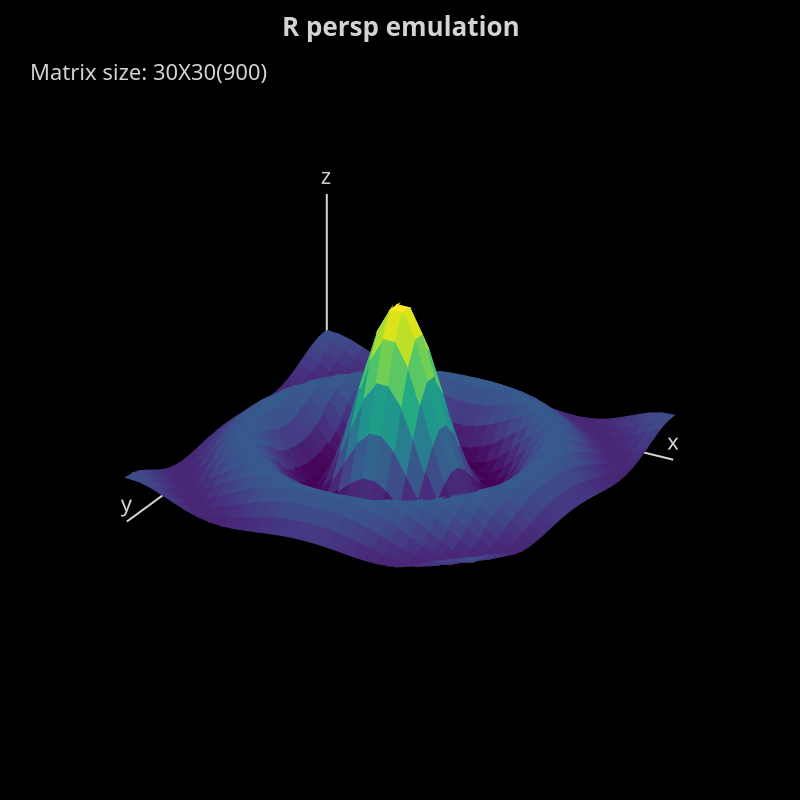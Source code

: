 {
  "$schema": "https://vega.github.io/schema/vega/v5.json",
  "width": 400,
  "height": 400,
  "background": "transparent",
  "title": {
    "text": "R persp emulation",
    "color": {"signal": "axis_color"},
    "dy": 25
  },
  "signals": [
    {"name": "x_sequence", "value": {"min": -1, "max": 1, "count": 30}},
    {"name": "y_sequence", "value": {"min": -1, "max": 1, "count": 30}},
    {
      "name": "scheme",
      "value": "viridis",
      "bind": {
        "input": "select",
        "options": [
          "viridis",
          "blueorange",
          "darkgold",
          "darkblue",
          "darkgreen",
          "darkmulti",
          "purplegreen",
          "spectral"
        ]
      }
    },
    {
      "name": "theme",
      "value": "dark",
      "bind": {"input": "select", "options": ["dark", "light"]}
    },
    {
      "name": "theta",
      "value": 30,
      "bind": {"input": "range", "min": -45, "max": 135, "step": 1},
      "on": [
        {"events": {"signal": "validAngle_HOR"}, "update": "validAngle_HOR"}
      ]
    },
    {
      "name": "phi",
      "value": 65,
      "bind": {"input": "range", "min": 0, "max": 180, "step": 1},
      "on": [
        {"events": {"signal": "validAngle_VER"}, "update": "validAngle_VER"}
      ]
    },
    {
      "name": "expand",
      "value": "0.5",
      "bind": {"input": "range", "min": 0, "max": 2, "step": 0.1}
    },
    {
      "name": "scale",
      "value": 1,
      "bind": {"input": "range", "min": 0, "max": 2, "step": 0.1},
      "on": [
        {
          "events": "view:mousewheel",
          "update": "max(0, min(2, scale + (event.wheelDelta > 0 ? 0.1 : -0.1)))"
        }
      ]
    },
    {"name": "axes", "value": true, "bind": {"input": "checkbox"}},
    {"name": "grid", "value": false, "bind": {"input": "checkbox"}},
    {
      "name": "grid_color",
      "value": "lightgrey",
      "bind": {"input": "select", "options": ["lightgrey", "darkgrey"]}
    },
    {"name": "axis_color", "update": "theme === 'dark' ? 'lightgrey':'black'"},
    {
      "name": "equation",
      "value": "10*sin(sqrt(x²+y²))/sqrt(x²+y²)",
      "bind": {
        "input": "select",
        "options": [
          "10*sin(sqrt(x²+y²))/sqrt(x²+y²)",
          "x*y³ - y*x³",
          "sqrt(x²+y²)",
          "tore",
          "sphere"
        ]
      }
    },
    {
      "name": "equation_id",
      "value": 1,
      "update": "equation === '10*sin(sqrt(x²+y²))/sqrt(x²+y²)' ? 1:(equation === 'x*y³ - y*x³' ? 2 : equation === 'sqrt(x²+y²)' ? 3 : equation === 'tore' ? 4: 5)"
    },
    {"name": "size", "init": "min(width,height)/2"},
    {
      "name": "is_dragging",
      "update": "false",
      "on": [
        {"events": "view:mousedown", "update": "true"},
        {
          "events": "view:mouseup, view:mousemove[event.buttons !== 1]",
          "update": "false"
        }
      ]
    },
    {
      "name": "angle_HOR",
      "on": [
        {
          "events": "view:mousemove[event.buttons === 1]",
          "update": "theta + ((event.movementX < 0) ^ (phi > 180) ? 5 : (event.movementX > 0) ^(phi > 180) ? -5 : 0)"
        }
      ]
    },
    {"name": "validAngle_HOR", "update": "max(min(angle_HOR,135),-45)"},
    {
      "name": "angle_VER",
      "on": [
        {
          "events": "view:mousemove[event.buttons === 1]",
          "update": "phi + (event.movementY < 0 ? 5 : event.movementY > 0 ? -5 : 0)"
        }
      ]
    },
    {"name": "validAngle_VER", "update": "max(min(angle_VER,180),0)"},
    {
      "name": "qrAngle_HOR",
      "init": "PI*(theta)/360",
      "on": [{"events": {"signal": "-theta"}, "update": "PI*(theta)/360"}]
    },
    {
      "name": "qrAngle_VER",
      "init": "PI*(phi)/360",
      "on": [{"events": {"signal": "phi"}, "update": "PI*(phi)/360"}]
    },
    {"name": "qrw0", "update": "cos(qrAngle_VER)"},
    {"name": "qrw1", "update": "cos(qrAngle_HOR)"},
    {"name": "qrx0", "update": "sin(qrAngle_VER)"},
    {"name": "qrz1", "update": "sin(qrAngle_HOR)"},
    {
      "name": "q",
      "update": "{x:qrx0*qrw1, y:-qrx0*qrz1, z:qrw0*qrz1, w: qrw0*qrw1}"
    },
    {"name": "q_1", "update": "{x:-q.x, y:-q.y, z: -q.z, w: q.w}"},
    {
      "name": "matrix_values",
      "init": "{}",
      "on": [
        {
          "events": "area:mouseover,line:mouseover",
          "update": "{'x':isNumber(datum.x) ? format(datum.x,'.2~f'):datum.x,'y':isNumber(datum.y) ? format(datum.y,'.2~f'):datum.y,'z':format(datum.value,'.2~f'), id:datum.id}"
        },
        {"events": "area:mouseout,line:mouseout", "update": "{}"}
      ]
    }
  ],
  "scales": [
    {
      "name": "scale_x",
      "type": "point",
      "domain": {"data": "z_matrix", "field": "x"},
      "range": [-1, 1]
    },
    {
      "name": "scale_y",
      "type": "point",
      "domain": {"data": "z_matrix", "field": "y"},
      "range": [-1, 1]
    },
    {
      "name": "scale_z",
      "type": "linear",
      "domain": {"data": "z_matrix", "field": "z"},
      "range": [{"signal": "-expand"}, {"signal": "expand"}]
    }
  ],
  "data": [
    {
      "name": "matrix",
      "values": [],
      "transform": [
        {
          "type": "sequence",
          "start": {"signal": "x_sequence.min"},
          "stop": {
            "signal": "x_sequence.max+(x_sequence.max-x_sequence.min)/(x_sequence.count-1)"
          },
          "step": {
            "signal": "(x_sequence.max-x_sequence.min)/(x_sequence.count-1)"
          },
          "as": "x"
        },
        {
          "type": "formula",
          "expr": "sequence(y_sequence.min,y_sequence.max + (y_sequence.max-y_sequence.min)/(y_sequence.count-1),(y_sequence.max-y_sequence.min)/(y_sequence.count-1))",
          "as": "y"
        },
        {"type": "flatten", "fields": ["y"]}
      ]
    },
    {
      "name": "z_matrix",
      "source": "matrix",
      "transform": [
        {
          "type": "formula",
          "expr": "equation_id === 1 ?10*sin(sqrt(pow(10*datum.x,2)+pow(10*datum.y,2)))/sqrt(pow(10*datum.x,2)+pow(10*datum.y,2)): equation_id === 2 ? datum.x*pow(datum.y,3)-datum.y*pow(datum.x,3): equation_id === 3 ? sqrt(pow(datum.x,2)+pow(datum.y,2)) : equation_id === 4 ? sqrt(0.08- pow(sqrt(pow(datum.x,2) + pow(datum.y,2)) - 0.7,2)): sqrt(1- (pow(datum.x,2)+pow(datum.y,2)))",
          "as": "z"
        }
      ]
    },
    {
      "name": "projections",
      "source": "z_matrix",
      "transform": [
        {
          "type": "collect",
          "sort": {"field": ["x", "y"], "order": ["ascending", "ascending"]}
        },
        {
          "type": "formula",
          "expr": "{x:scale('scale_x',datum.x),y:scale('scale_y',datum.y),z:scale('scale_z',isValid(datum.z) ? datum.z : 0)}",
          "as": "points"
        },
        {
          "type": "formula",
          "expr": "{x:q.w * datum.points.x + q.y*datum.points.z- q.z * datum.points.y, y:q.w * datum.points.y - q.x * datum.points.z  + q.z*datum.points.x, z:q.w * datum.points.z  + q.x*datum.points.y - q.y * datum.points.x, w: -q.x * datum.points.x - q.y * datum.points.y - q.z * datum.points.z}",
          "as": "q1"
        },
        {
          "type": "formula",
          "expr": "{x:datum.q1.w * q_1.x + datum.q1.x * q_1.w + datum.q1.y * q_1.z - datum.q1.z * q_1.y, y:datum.q1.w * q_1.y - datum.q1.x * q_1.z + datum.q1.y * q_1.w + datum.q1.z * q_1.x, z:datum.q1.w * q_1.z + datum.q1.x * q_1.y - datum.q1.y * q_1.x + datum.q1.z * q_1.w}",
          "as": "pq2"
        },
        {"type": "formula", "expr": "(datum.pq2.x)*scale*size/2", "as": "px"},
        {"type": "formula", "expr": "(datum.pq2.y)*scale*size/2", "as": "py"},
        {"type": "formula", "expr": "(datum.pq2.z)", "as": "pz"}
      ]
    },
    {
      "name": "axes",
      "values": [
        {
          "root": {"x": -1, "y": -1, "z": "-0.5"},
          "q1": {
            "x": -1.1267212479480677,
            "y": -0.48236350543356943,
            "z": -0.7635415249118548,
            "w": 0.4059914011201064
          },
          "pq2": {
            "x": -1.3289260487773493,
            "y": 0.07211258776408813,
            "z": -0.6919214778910889
          },
          "p_root": {"x": -132.89260487773493, "y": 7.211258776408814},
          "axis": [
            {"label": "x", "x": 1, "y": -1, "z": "-0.5", "isNumber": true},
            {"label": "y", "x": -1, "y": 1, "z": "-0.5", "isNumber": true},
            {"label": "z", "x": -1, "y": -1, "z": "0.5", "isNumber": true}
          ]
        }
      ],
      "transform": [
        {
          "type": "formula",
          "expr": "{x:range('scale_x')[0],y:range('scale_y')[0],z:scale('scale_z',domain('scale_z')[0])}",
          "as": "root"
        },
        {
          "type": "formula",
          "expr": "{x:q.w * datum.root.x + q.y*datum.root.z- q.z * datum.root.y, y:q.w * datum.root.y - q.x * datum.root.z  + q.z*datum.root.x, z:q.w * datum.root.z  + q.x*datum.root.y - q.y * datum.root.x, w: -q.x * datum.root.x - q.y * datum.root.y - q.z * datum.root.z}",
          "as": "q1"
        },
        {
          "type": "formula",
          "expr": "{x:datum.q1.w * q_1.x + datum.q1.x * q_1.w + datum.q1.y * q_1.z - datum.q1.z * q_1.y, y:datum.q1.w * q_1.y - datum.q1.x * q_1.z + datum.q1.y * q_1.w + datum.q1.z * q_1.x, z:datum.q1.w * q_1.z + datum.q1.x * q_1.y - datum.q1.y * q_1.x + datum.q1.z * q_1.w}",
          "as": "pq2"
        },
        {
          "type": "formula",
          "expr": "{x:(datum.pq2.x)*scale*size/2, y:(datum.pq2.y)*scale*size/2}",
          "as": "p_root"
        },
        {
          "type": "formula",
          "expr": "[{label:'x', x:range('scale_x')[1],y:range('scale_y')[0],z:scale('scale_z',domain('scale_z')[0]), 'isNumber':isNumber(domain('scale_x')[0])},{label:'y', x:range('scale_x')[0],y:range('scale_y')[1],z:scale('scale_z',domain('scale_z')[0]), 'isNumber':isNumber(domain('scale_y')[0])},{label:'z', x:range('scale_x')[0],y:range('scale_y')[0],z:scale('scale_z',domain('scale_z')[1]), 'isNumber':true}]",
          "as": "axis"
        },
        {"type": "flatten", "fields": ["axis"]},
        {
          "type": "formula",
          "expr": "{x:q.w * datum.axis.x + q.y*datum.axis.z- q.z * datum.axis.y, y:q.w * datum.axis.y - q.x * datum.axis.z  + q.z*datum.axis.x, z:q.w * datum.axis.z  + q.x*datum.axis.y - q.y * datum.axis.x, w: -q.x * datum.axis.x - q.y * datum.axis.y - q.z * datum.axis.z}",
          "as": "q1"
        },
        {
          "type": "formula",
          "expr": "{x:datum.q1.w * q_1.x + datum.q1.x * q_1.w + datum.q1.y * q_1.z - datum.q1.z * q_1.y, y:datum.q1.w * q_1.y - datum.q1.x * q_1.z + datum.q1.y * q_1.w + datum.q1.z * q_1.x, z:datum.q1.w * q_1.z + datum.q1.x * q_1.y - datum.q1.y * q_1.x + datum.q1.z * q_1.w}",
          "as": "pq2"
        },
        {
          "type": "formula",
          "expr": "{x:(datum.pq2.x)*scale*size/2, y:(datum.pq2.y)*scale*size/2}",
          "as": "p_axis"
        }
      ]
    },
    {
      "name": "areas",
      "values": [
        {
          "i": [
            1,
            2,
            3,
            4,
            5,
            6,
            7,
            8,
            9,
            10,
            11,
            12,
            13,
            14,
            15,
            16,
            17,
            18,
            19,
            20,
            21,
            22,
            23,
            24,
            25,
            26,
            27,
            28,
            29
          ],
          "j": [
            1,
            2,
            3,
            4,
            5,
            6,
            7,
            8,
            9,
            10,
            11,
            12,
            13,
            14,
            15,
            16,
            17,
            18,
            19,
            20,
            21,
            22,
            23,
            24,
            25,
            26,
            27,
            28,
            29
          ]
        }
      ],
      "transform": [
        {
          "type": "formula",
          "expr": "sequence(1,x_sequence.count,1)",
          "as": "i"
        },
        {
          "type": "formula",
          "expr": "sequence(1,y_sequence.count,1)",
          "as": "j"
        },
        {"type": "flatten", "fields": ["i"]},
        {"type": "flatten", "fields": ["j"]},
        {
          "type": "formula",
          "expr": "[((datum.i-1)*y_sequence.count+(datum.j-1)),((datum.i)*y_sequence.count+(datum.j-1)),((datum.i)*y_sequence.count+(datum.j)),((datum.i-1)*y_sequence.count+(datum.j))]",
          "as": "indice"
        },
        {
          "type": "formula",
          "expr": "[data('projections')[datum.indice[0]],data('projections')[datum.indice[1]],data('projections')[datum.indice[2]],data('projections')[datum.indice[3]],data('projections')[datum.indice[0]]]",
          "as": "item"
        },
        {
          "type": "formula",
          "expr": "(datum.item[0].pz + datum.item[1].pz + datum.item[2].pz + datum.item[3].pz)/4",
          "as": "avg_pz"
        },
        {"type": "window", "ops": ["row_number"], "as": ["id"]},
        {"type": "flatten", "fields": ["item"]},
        {
          "type": "project",
          "fields": [
            "id",
            "item.px",
            "item.py",
            "item.x",
            "item.y",
            "item.z",
            "avg_pz"
          ],
          "as": ["id", "px", "py", "x", "y", "z", "avg_pz"]
        }
      ]
    },
    {
      "name": "sorted_areas",
      "source": "areas",
      "transform": [
        {
          "type": "joinaggregate",
          "groupby": ["id"],
          "fields": ["z"],
          "ops": ["mean"],
          "as": ["value"]
        },
        {"type": "collect", "sort": {"field": "avg_pz"}}
      ]
    }
  ],
  "marks": [
    {
      "type": "rect",
      "encode": {
        "enter": {},
        "update": {
          "fill": {"signal": "theme === 'dark'?'black':'white'"},
          "cursor": [
            {"test": "is_dragging", "value": "grabbing"},
            {"value": "pointer"}
          ],
          "width": {"signal": "width"},
          "height": {"signal": "height"}
        }
      }
    },
    {
      "name": "axes_m",
      "type": "rule",
      "from": {"data": "axes"},
      "encode": {
        "enter": {"strokewidth": {"value": 1}},
        "update": {
          "stroke": {"signal": "axis_color"},
          "opacity": {"signal": "axes?1:0"},
          "x": {"field": "p_root.x", "offset": {"signal": "width/2"}},
          "y": {"field": "p_root.y", "offset": {"signal": "height/2"}},
          "x2": {"field": "p_axis.x", "offset": {"signal": "width/2"}},
          "y2": {"field": "p_axis.y", "offset": {"signal": "height/2"}}
        }
      }
    },
    {
      "type": "text",
      "from": {"data": "axes_m"},
      "encode": {
        "enter": {
          "text": {"field": "datum.axis.label"},
          "align": {"value": "center"}
        },
        "update": {
          "fill": {"signal": "axis_color"},
          "opacity": {"signal": "axes?1:0"},
          "xc": {"field": "x2"},
          "yc": {"field": "y2", "offset": -5},
          "tooltip": {
            "signal": "{'min':datum.datum.axis.isNumber?format(domain('scale_'+datum.datum.axis.label)[0],'.2~f'):domain('scale_'+datum.datum.axis.label)[0],'max':datum.datum.axis.isNumber?format(domain('scale_'+datum.datum.axis.label)[length(domain('scale_'+datum.datum.axis.label))-1],'.2~f'):domain('scale_'+datum.datum.axis.label)[length(domain('scale_'+datum.datum.axis.label))-1]}"
          }
        }
      }
    },
    {
      "type": "group",
      "from": {
        "facet": {"name": "area", "data": "sorted_areas", "groupby": ["id"]}
      },
      "data": [],
      "scales": [
        {
          "name": "color",
          "type": "linear",
          "domain": {"data": "sorted_areas", "field": "value"},
          "range": {"scheme": {"signal": "scheme"}}
        }
      ],
      "marks": [
        {
          "type": "area",
          "from": {"data": "area"},
          "encode": {
            "update": {
              "cursor": [
                {"test": "is_dragging", "value": "grabbing"},
                {"value": "pointer"}
              ],
              "fill": [
                {
                  "test": "grid || !isValid(datum.value)",
                  "value": "transparent"
                },
                {"field": "value", "scale": "color"}
              ],
              "x": {"field": "px", "offset": {"signal": "width/2"}},
              "y": {"field": "py", "offset": {"signal": "height/2"}},
              "y2": {"value": 0}
            }
          }
        },
        {
          "type": "line",
          "from": {"data": "area"},
          "encode": {
            "enter": {},
            "update": {
              "cursor": [
                {"test": "is_dragging", "value": "grabbing"},
                {"value": "pointer"}
              ],
              "strokeWidth": [{"test": "grid", "value": 0.3}, {"value": 1}],
              "stroke": [
                {"test": "grid", "signal": "grid_color"},
                {"field": "value", "scale": "color"}
              ],
              "x": {"field": "px", "offset": {"signal": "width/2"}},
              "y": {"field": "py", "offset": {"signal": "height/2"}},
              "y2": {"value": 0}
            }
          }
        }
      ]
    },
    {
      "type": "text",
      "encode": {
        "enter": {"align": {"value": "center"}},
        "update": {
          "fill": {"signal": "axis_color"},
          "xc": {"signal": "width/2"},
          "yc": {"signal": "height*0.9"},
          "text": {
            "signal": "'id: '+ matrix_values.id+', x: '+matrix_values.x+', y: '+matrix_values.y+', z: '+matrix_values.z"
          },
          "opacity": {"signal": "isValid(matrix_values.x)?1:0"}
        }
      }
    },
    {
      "type": "text",
      "encode": {
        "enter": {"x": {"value": 15}},
        "update": {
          "y": {"signal": "height*0.1"},
          "fill": {"signal": "axis_color"},
          "text": {
            "signal": "'Matrix size: '+x_sequence.count+'X'+y_sequence.count+'('+x_sequence.count*y_sequence.count+')'"
          }
        }
      }
    }
  ]
}